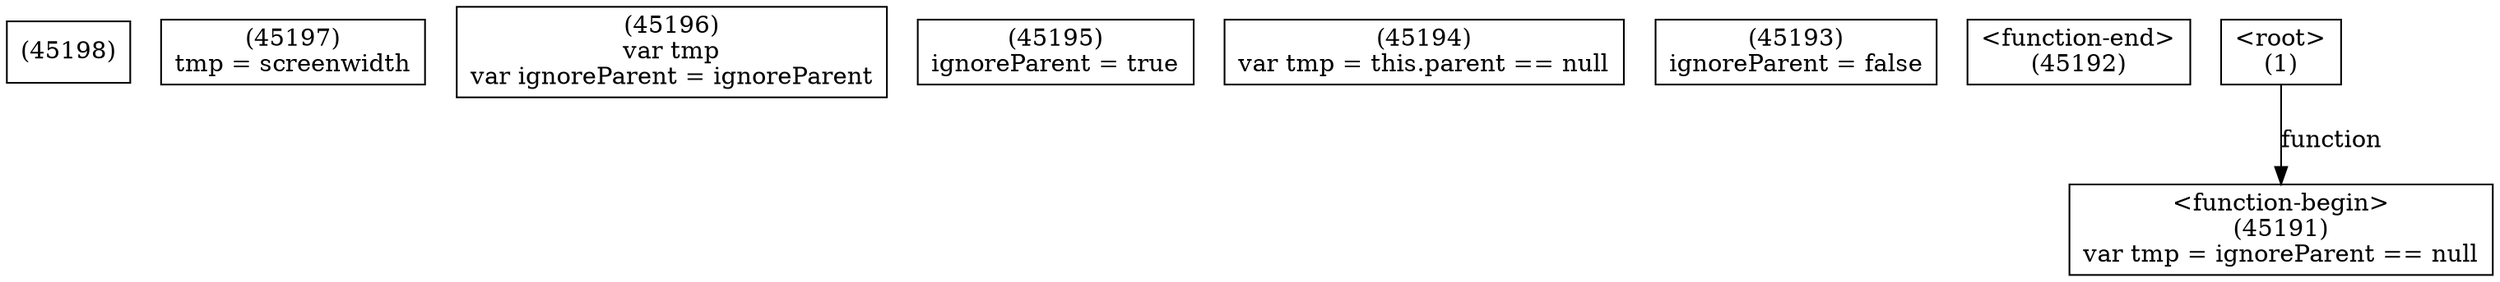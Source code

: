 digraph graphname {
n45198 [shape=box,label="(45198)"];
n45197 [shape=box,label="(45197)\ntmp = screenwidth"];
n45196 [shape=box,label="(45196)\nvar tmp\nvar ignoreParent = ignoreParent"];
n45195 [shape=box,label="(45195)\nignoreParent = true"];
n45194 [shape=box,label="(45194)\nvar tmp = this.parent == null"];
n45193 [shape=box,label="(45193)\nignoreParent = false"];
n45192 [shape=box,label="<function-end>
(45192)"];
n45191 [shape=box,label="<function-begin>
(45191)\nvar tmp = ignoreParent == null"];
n1 [shape=box,label="<root>
(1)"];
n1 -> n45191[label="function"];
}
